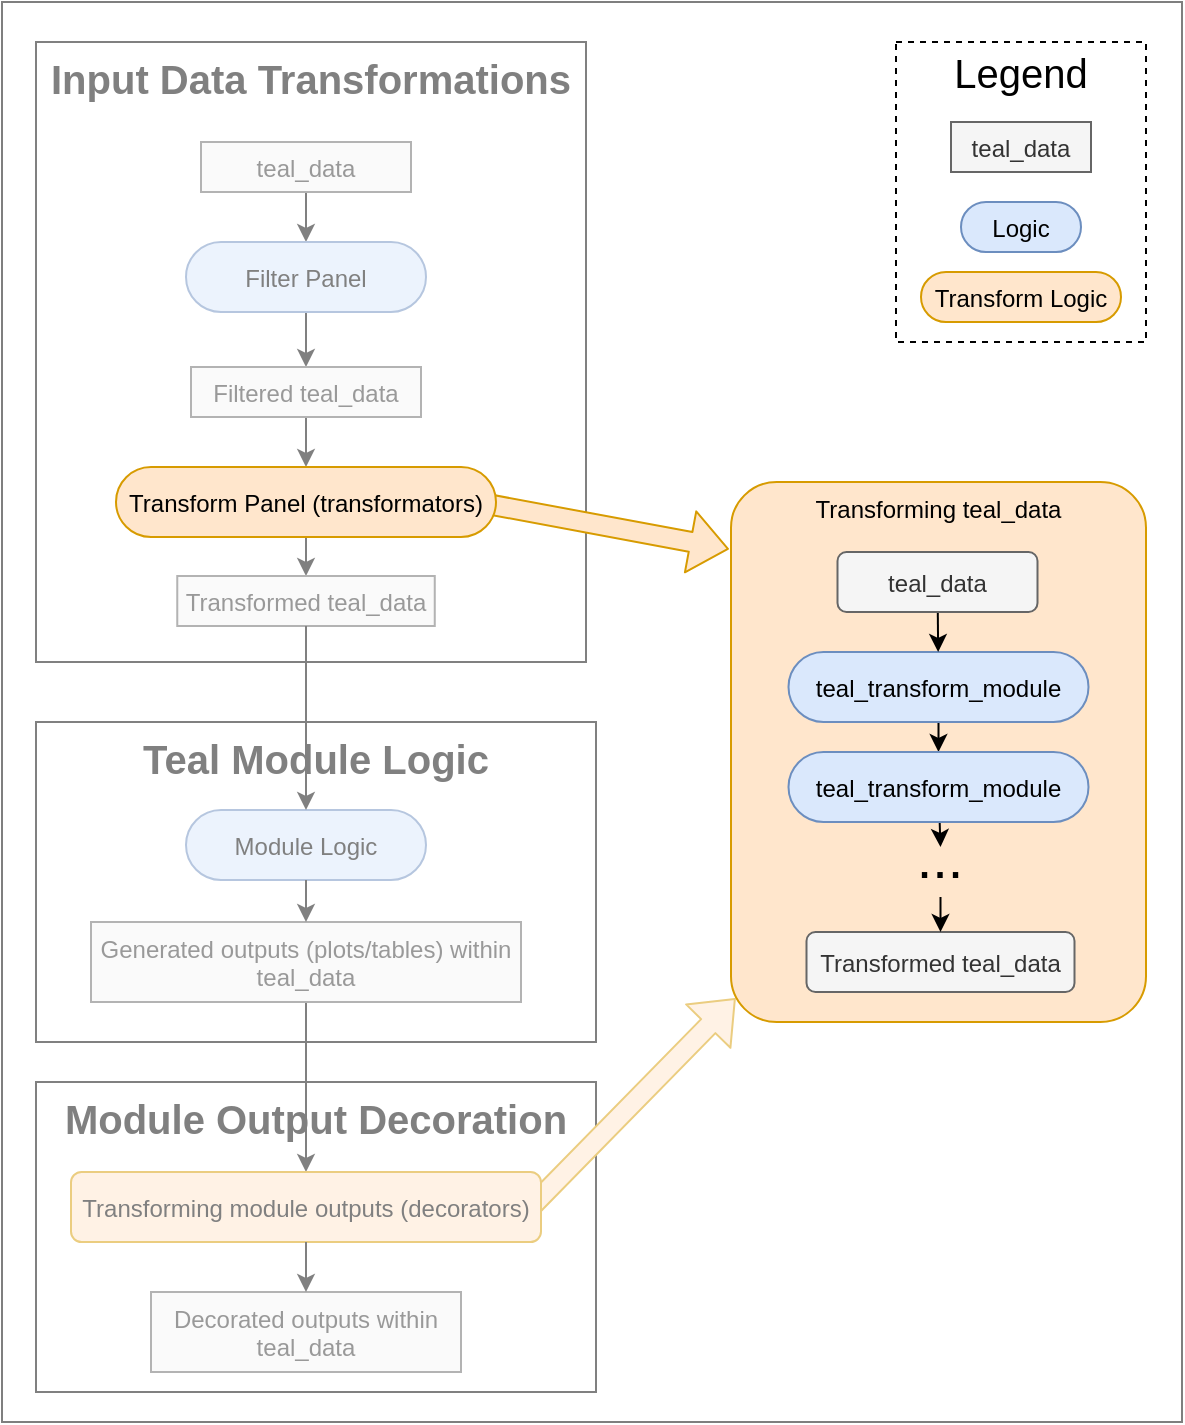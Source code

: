 <mxfile>
    <diagram name="Page-1" id="Af2CoAbSZcckCuTcOnmQ">
        <mxGraphModel dx="1748" dy="940" grid="1" gridSize="10" guides="1" tooltips="1" connect="1" arrows="1" fold="1" page="1" pageScale="1" pageWidth="827" pageHeight="1169" math="0" shadow="0">
            <root>
                <mxCell id="0"/>
                <mxCell id="1" parent="0"/>
                <mxCell id="78" value="&lt;span style=&quot;font-weight: 700; font-size: 20px;&quot;&gt;Input Data Transformations&lt;/span&gt;" style="rounded=0;whiteSpace=wrap;html=1;verticalAlign=top;fontSize=20;" parent="1" vertex="1">
                    <mxGeometry x="505" y="870" width="275" height="310" as="geometry"/>
                </mxCell>
                <mxCell id="76" value="&lt;span style=&quot;font-weight: 700; font-size: 20px;&quot;&gt;Module Output Decoration&lt;/span&gt;" style="rounded=0;whiteSpace=wrap;html=1;verticalAlign=top;fontSize=20;" parent="1" vertex="1">
                    <mxGeometry x="505" y="1390" width="280" height="155" as="geometry"/>
                </mxCell>
                <mxCell id="150" value="" style="shape=flexArrow;endArrow=classic;html=1;strokeColor=#d79b00;fontSize=20;fillColor=#ffe6cc;entryX=0.011;entryY=0.956;entryDx=0;entryDy=0;entryPerimeter=0;" parent="1" edge="1" target="175">
                    <mxGeometry width="50" height="50" relative="1" as="geometry">
                        <mxPoint x="747.73" y="1457.36" as="sourcePoint"/>
                        <mxPoint x="852.503" y="1389.996" as="targetPoint"/>
                    </mxGeometry>
                </mxCell>
                <mxCell id="77" value="&lt;span style=&quot;font-weight: 700; font-size: 20px;&quot;&gt;Teal Module Logic&lt;/span&gt;" style="rounded=0;whiteSpace=wrap;html=1;verticalAlign=top;fontSize=20;" parent="1" vertex="1">
                    <mxGeometry x="505" y="1210" width="280" height="160" as="geometry"/>
                </mxCell>
                <mxCell id="79" value="" style="endArrow=classic;html=1;" parent="1" source="84" target="85" edge="1">
                    <mxGeometry width="50" height="50" relative="1" as="geometry"/>
                </mxCell>
                <mxCell id="80" value="" style="endArrow=classic;html=1;" parent="1" source="85" target="86" edge="1">
                    <mxGeometry width="50" height="50" relative="1" as="geometry"/>
                </mxCell>
                <mxCell id="81" value="" style="endArrow=classic;html=1;" parent="1" source="86" edge="1">
                    <mxGeometry width="50" height="50" relative="1" as="geometry">
                        <mxPoint x="640" y="1082.5" as="targetPoint"/>
                    </mxGeometry>
                </mxCell>
                <mxCell id="82" value="" style="endArrow=classic;html=1;" parent="1" target="171" edge="1">
                    <mxGeometry width="50" height="50" relative="1" as="geometry">
                        <mxPoint x="640" y="1117.5" as="sourcePoint"/>
                    </mxGeometry>
                </mxCell>
                <mxCell id="83" value="" style="endArrow=classic;html=1;" parent="1" source="89" target="91" edge="1">
                    <mxGeometry width="50" height="50" relative="1" as="geometry"/>
                </mxCell>
                <mxCell id="84" value="teal_data" style="rounded=1;fillColor=#f5f5f5;strokeColor=#666666;container=0;fontColor=#333333;arcSize=0;" parent="1" vertex="1">
                    <mxGeometry x="587.5" y="920" width="105" height="25" as="geometry"/>
                </mxCell>
                <mxCell id="85" value="Filter Panel" style="rounded=1;fillColor=#dae8fc;strokeColor=#6c8ebf;container=0;glass=0;arcSize=50;" parent="1" vertex="1">
                    <mxGeometry x="580" y="970" width="120" height="35" as="geometry"/>
                </mxCell>
                <mxCell id="86" value="Filtered teal_data" style="rounded=1;fillColor=#f5f5f5;strokeColor=#666666;container=0;fontColor=#333333;arcSize=0;" parent="1" vertex="1">
                    <mxGeometry x="582.5" y="1032.5" width="115" height="25" as="geometry"/>
                </mxCell>
                <mxCell id="88" value="Module Logic" style="rounded=1;fillColor=#dae8fc;strokeColor=#6c8ebf;arcSize=50;" parent="1" vertex="1">
                    <mxGeometry x="580" y="1254" width="120" height="35" as="geometry"/>
                </mxCell>
                <mxCell id="89" value="Generated outputs (plots/tables) within&#10;teal_data" style="rounded=1;fillColor=#f5f5f5;strokeColor=#666666;fontColor=#333333;arcSize=0;" parent="1" vertex="1">
                    <mxGeometry x="532.5" y="1310" width="215" height="40" as="geometry"/>
                </mxCell>
                <mxCell id="90" value="" style="endArrow=classic;html=1;" parent="1" source="88" target="89" edge="1">
                    <mxGeometry width="50" height="50" relative="1" as="geometry"/>
                </mxCell>
                <mxCell id="91" value="Transforming module outputs (decorators)" style="rounded=1;fillColor=#ffe6cc;strokeColor=#d79b00;" parent="1" vertex="1">
                    <mxGeometry x="522.5" y="1435" width="235" height="35" as="geometry"/>
                </mxCell>
                <mxCell id="92" value="Decorated outputs within&#10;teal_data" style="rounded=1;fillColor=#f5f5f5;strokeColor=#666666;fontColor=#333333;arcSize=0;" parent="1" vertex="1">
                    <mxGeometry x="562.5" y="1495" width="155" height="40" as="geometry"/>
                </mxCell>
                <mxCell id="93" value="" style="endArrow=classic;html=1;" parent="1" source="91" target="92" edge="1">
                    <mxGeometry width="50" height="50" relative="1" as="geometry"/>
                </mxCell>
                <mxCell id="171" value="Transformed teal_data" style="rounded=1;fillColor=#f5f5f5;strokeColor=#666666;container=0;fontColor=#333333;arcSize=0;" vertex="1" parent="1">
                    <mxGeometry x="575.63" y="1137" width="128.75" height="25" as="geometry"/>
                </mxCell>
                <mxCell id="172" style="edgeStyle=none;html=1;" edge="1" parent="1" source="171" target="88">
                    <mxGeometry relative="1" as="geometry"/>
                </mxCell>
                <mxCell id="170" value="" style="rounded=0;whiteSpace=wrap;html=1;fillColor=#FFFFFF;opacity=50;" vertex="1" parent="1">
                    <mxGeometry x="488" y="850" width="590" height="710" as="geometry"/>
                </mxCell>
                <mxCell id="173" value="" style="shape=flexArrow;endArrow=classic;html=1;strokeColor=#d79b00;fontSize=20;fillColor=#ffe6cc;entryX=-0.005;entryY=0.124;entryDx=0;entryDy=0;entryPerimeter=0;" edge="1" parent="1" target="175">
                    <mxGeometry width="50" height="50" relative="1" as="geometry">
                        <mxPoint x="725" y="1100" as="sourcePoint"/>
                        <mxPoint x="882.19" y="1029.996" as="targetPoint"/>
                    </mxGeometry>
                </mxCell>
                <mxCell id="174" value="Transform Panel (transformators)" style="rounded=1;fillColor=#ffe6cc;strokeColor=#d79b00;arcSize=50;" vertex="1" parent="1">
                    <mxGeometry x="545" y="1082.5" width="190" height="35" as="geometry"/>
                </mxCell>
                <mxCell id="175" value="Transforming teal_data" style="rounded=1;fillColor=#ffe6cc;strokeColor=#d79b00;arcSize=11;verticalAlign=top;" vertex="1" parent="1">
                    <mxGeometry x="852.5" y="1090" width="207.5" height="270" as="geometry"/>
                </mxCell>
                <mxCell id="176" style="edgeStyle=none;html=1;strokeColor=#000000;fontSize=28;" edge="1" parent="1" source="177" target="181">
                    <mxGeometry relative="1" as="geometry"/>
                </mxCell>
                <mxCell id="177" value="teal_transform_module" style="rounded=1;fillColor=#dae8fc;strokeColor=#6c8ebf;container=0;glass=0;arcSize=50;" vertex="1" parent="1">
                    <mxGeometry x="881.25" y="1175" width="150" height="35" as="geometry"/>
                </mxCell>
                <mxCell id="178" style="edgeStyle=none;html=1;strokeColor=#000000;fontSize=28;" edge="1" parent="1" source="179" target="177">
                    <mxGeometry relative="1" as="geometry"/>
                </mxCell>
                <mxCell id="179" value="teal_data" style="rounded=1;fillColor=#f5f5f5;strokeColor=#666666;container=0;fontColor=#333333;" vertex="1" parent="1">
                    <mxGeometry x="905.75" y="1125" width="100" height="30" as="geometry"/>
                </mxCell>
                <mxCell id="180" style="edgeStyle=none;html=1;entryX=0.5;entryY=0;entryDx=0;entryDy=0;strokeColor=#000000;fontSize=28;" edge="1" parent="1" source="181" target="184">
                    <mxGeometry relative="1" as="geometry"/>
                </mxCell>
                <mxCell id="181" value="teal_transform_module" style="rounded=1;fillColor=#dae8fc;strokeColor=#6c8ebf;container=0;glass=0;arcSize=50;" vertex="1" parent="1">
                    <mxGeometry x="881.25" y="1225" width="150" height="35" as="geometry"/>
                </mxCell>
                <mxCell id="182" value="Transformed teal_data" style="rounded=1;fillColor=#f5f5f5;strokeColor=#666666;container=0;fontColor=#333333;" vertex="1" parent="1">
                    <mxGeometry x="890.25" y="1315" width="134" height="30" as="geometry"/>
                </mxCell>
                <mxCell id="183" style="edgeStyle=none;html=1;strokeColor=#000000;fontSize=28;" edge="1" parent="1" source="184" target="182">
                    <mxGeometry relative="1" as="geometry"/>
                </mxCell>
                <mxCell id="184" value="..." style="text;html=1;strokeColor=none;fillColor=none;align=center;verticalAlign=bottom;whiteSpace=wrap;rounded=0;fontSize=28;" vertex="1" parent="1">
                    <mxGeometry x="927.25" y="1272.5" width="60" height="25" as="geometry"/>
                </mxCell>
                <mxCell id="185" value="" style="rounded=0;whiteSpace=wrap;html=1;fontSize=28;dashed=1;" vertex="1" parent="1">
                    <mxGeometry x="935" y="870" width="125" height="150" as="geometry"/>
                </mxCell>
                <mxCell id="186" value="Logic" style="rounded=1;fillColor=#dae8fc;strokeColor=#6c8ebf;container=0;glass=0;arcSize=50;" vertex="1" parent="1">
                    <mxGeometry x="967.5" y="950" width="60" height="25" as="geometry"/>
                </mxCell>
                <mxCell id="187" value="teal_data" style="rounded=1;fillColor=#f5f5f5;strokeColor=#666666;container=0;fontColor=#333333;arcSize=0;" vertex="1" parent="1">
                    <mxGeometry x="962.5" y="910" width="70" height="25" as="geometry"/>
                </mxCell>
                <mxCell id="188" value="Transform Logic" style="rounded=1;fillColor=#ffe6cc;strokeColor=#d79b00;arcSize=50;" vertex="1" parent="1">
                    <mxGeometry x="947.5" y="985" width="100" height="25" as="geometry"/>
                </mxCell>
                <mxCell id="189" value="Legend" style="text;html=1;strokeColor=none;fillColor=none;align=center;verticalAlign=middle;whiteSpace=wrap;rounded=0;fontSize=20;" vertex="1" parent="1">
                    <mxGeometry x="945" y="870" width="105" height="30" as="geometry"/>
                </mxCell>
            </root>
        </mxGraphModel>
    </diagram>
</mxfile>
